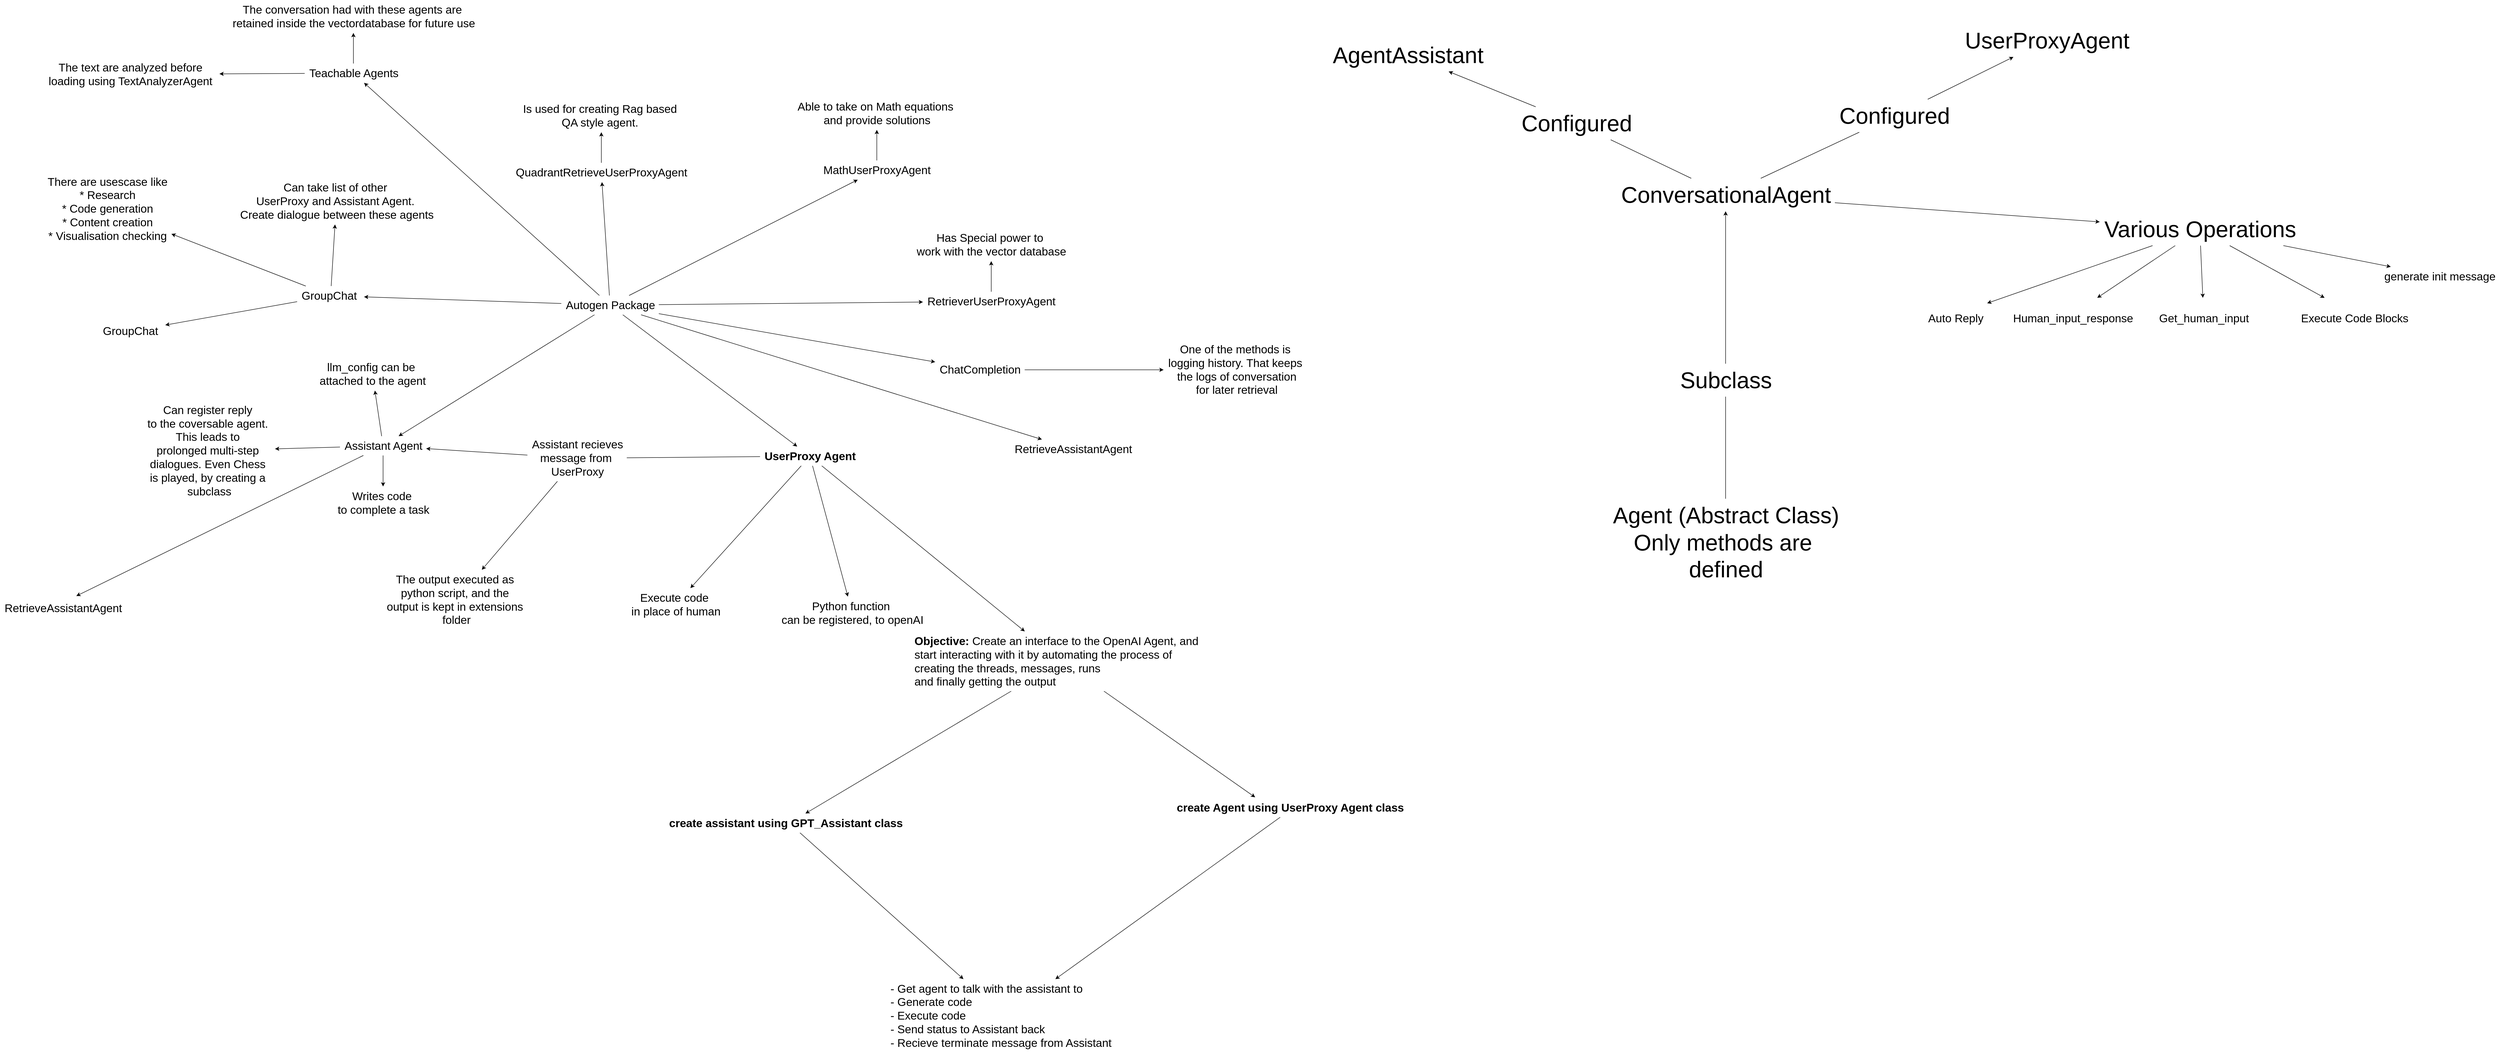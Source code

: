 <mxfile>
    <diagram id="QYajzTewMzwTbSUMhWZi" name="Page-1">
        <mxGraphModel dx="3960" dy="1896" grid="0" gridSize="10" guides="1" tooltips="1" connect="1" arrows="1" fold="1" page="0" pageScale="1" pageWidth="827" pageHeight="1169" math="0" shadow="0">
            <root>
                <mxCell id="0"/>
                <mxCell id="1" parent="0"/>
                <mxCell id="4" value="" style="edgeStyle=none;html=1;fontSize=24;" parent="1" source="2" target="3" edge="1">
                    <mxGeometry relative="1" as="geometry"/>
                </mxCell>
                <mxCell id="6" style="edgeStyle=none;html=1;fontSize=24;" parent="1" source="2" target="5" edge="1">
                    <mxGeometry relative="1" as="geometry"/>
                </mxCell>
                <mxCell id="24" value="" style="edgeStyle=none;html=1;fontSize=24;" parent="1" source="2" target="23" edge="1">
                    <mxGeometry relative="1" as="geometry"/>
                </mxCell>
                <mxCell id="28" value="" style="edgeStyle=none;html=1;fontSize=24;" parent="1" source="2" target="27" edge="1">
                    <mxGeometry relative="1" as="geometry"/>
                </mxCell>
                <mxCell id="36" value="" style="edgeStyle=none;html=1;fontSize=24;" parent="1" source="2" target="35" edge="1">
                    <mxGeometry relative="1" as="geometry"/>
                </mxCell>
                <mxCell id="40" value="" style="edgeStyle=none;html=1;" parent="1" source="2" target="39" edge="1">
                    <mxGeometry relative="1" as="geometry"/>
                </mxCell>
                <mxCell id="44" value="" style="edgeStyle=none;html=1;" parent="1" source="2" target="43" edge="1">
                    <mxGeometry relative="1" as="geometry"/>
                </mxCell>
                <mxCell id="52" value="" style="edgeStyle=none;html=1;" parent="1" source="2" target="51" edge="1">
                    <mxGeometry relative="1" as="geometry"/>
                </mxCell>
                <mxCell id="92" style="edgeStyle=none;html=1;" edge="1" parent="1" source="2" target="93">
                    <mxGeometry relative="1" as="geometry">
                        <mxPoint x="1260.667" y="386.682" as="targetPoint"/>
                    </mxGeometry>
                </mxCell>
                <mxCell id="2" value="&lt;font style=&quot;font-size: 24px;&quot;&gt;Autogen Package&lt;/font&gt;" style="text;html=1;align=center;verticalAlign=middle;resizable=0;points=[];autosize=1;strokeColor=none;fillColor=none;" parent="1" vertex="1">
                    <mxGeometry x="298" y="72" width="207" height="41" as="geometry"/>
                </mxCell>
                <mxCell id="10" value="" style="edgeStyle=none;html=1;fontSize=24;" parent="1" source="3" target="9" edge="1">
                    <mxGeometry relative="1" as="geometry"/>
                </mxCell>
                <mxCell id="17" value="" style="edgeStyle=none;html=1;fontSize=24;" parent="1" source="3" target="16" edge="1">
                    <mxGeometry relative="1" as="geometry"/>
                </mxCell>
                <mxCell id="20" value="" style="edgeStyle=none;html=1;fontSize=24;" parent="1" source="5" target="18" edge="1">
                    <mxGeometry relative="1" as="geometry"/>
                </mxCell>
                <mxCell id="22" style="edgeStyle=none;html=1;fontSize=24;" parent="1" source="3" target="21" edge="1">
                    <mxGeometry relative="1" as="geometry"/>
                </mxCell>
                <mxCell id="47" style="edgeStyle=none;html=1;entryX=0.607;entryY=-0.129;entryDx=0;entryDy=0;entryPerimeter=0;" parent="1" source="3" target="48" edge="1">
                    <mxGeometry relative="1" as="geometry">
                        <mxPoint x="-488.714" y="713.857" as="targetPoint"/>
                    </mxGeometry>
                </mxCell>
                <mxCell id="3" value="Assistant Agent" style="text;html=1;align=center;verticalAlign=middle;resizable=0;points=[];autosize=1;strokeColor=none;fillColor=none;fontSize=24;" parent="1" vertex="1">
                    <mxGeometry x="-172" y="371" width="183" height="41" as="geometry"/>
                </mxCell>
                <mxCell id="8" value="" style="edgeStyle=none;html=1;fontSize=24;" parent="1" source="5" target="7" edge="1">
                    <mxGeometry relative="1" as="geometry"/>
                </mxCell>
                <mxCell id="11" style="edgeStyle=none;html=1;fontSize=24;startArrow=none;" parent="1" source="12" target="3" edge="1">
                    <mxGeometry relative="1" as="geometry"/>
                </mxCell>
                <mxCell id="84" value="" style="edgeStyle=none;html=1;" edge="1" parent="1" source="5" target="83">
                    <mxGeometry relative="1" as="geometry"/>
                </mxCell>
                <mxCell id="5" value="UserProxy Agent&lt;br&gt;" style="text;html=1;align=center;verticalAlign=middle;resizable=0;points=[];autosize=1;strokeColor=none;fillColor=none;fontSize=24;fontStyle=1" parent="1" vertex="1">
                    <mxGeometry x="720" y="393" width="212" height="41" as="geometry"/>
                </mxCell>
                <mxCell id="7" value="Execute code&amp;nbsp;&lt;br&gt;in place of human" style="text;html=1;align=center;verticalAlign=middle;resizable=0;points=[];autosize=1;strokeColor=none;fillColor=none;fontSize=24;" parent="1" vertex="1">
                    <mxGeometry x="437" y="694" width="207" height="70" as="geometry"/>
                </mxCell>
                <mxCell id="9" value="Writes code&amp;nbsp;&lt;br&gt;to complete a task" style="text;html=1;align=center;verticalAlign=middle;resizable=0;points=[];autosize=1;strokeColor=none;fillColor=none;fontSize=24;" parent="1" vertex="1">
                    <mxGeometry x="-187" y="478" width="213" height="70" as="geometry"/>
                </mxCell>
                <mxCell id="13" value="" style="edgeStyle=none;html=1;fontSize=24;endArrow=none;" parent="1" source="5" target="12" edge="1">
                    <mxGeometry relative="1" as="geometry">
                        <mxPoint x="640" y="196.514" as="sourcePoint"/>
                        <mxPoint x="128" y="191.412" as="targetPoint"/>
                    </mxGeometry>
                </mxCell>
                <mxCell id="15" value="" style="edgeStyle=none;html=1;fontSize=24;" parent="1" source="12" target="14" edge="1">
                    <mxGeometry relative="1" as="geometry"/>
                </mxCell>
                <mxCell id="12" value="Assistant recieves&lt;br&gt;message from&amp;nbsp;&lt;br&gt;UserProxy" style="text;html=1;align=center;verticalAlign=middle;resizable=0;points=[];autosize=1;strokeColor=none;fillColor=none;fontSize=24;" parent="1" vertex="1">
                    <mxGeometry x="226" y="369" width="211" height="98" as="geometry"/>
                </mxCell>
                <mxCell id="14" value="The output executed as&amp;nbsp;&lt;br&gt;python script, and the&amp;nbsp;&lt;br&gt;output is kept in extensions&amp;nbsp;&lt;br&gt;folder" style="text;html=1;align=center;verticalAlign=middle;resizable=0;points=[];autosize=1;strokeColor=none;fillColor=none;fontSize=24;" parent="1" vertex="1">
                    <mxGeometry x="-82" y="655" width="314" height="127" as="geometry"/>
                </mxCell>
                <mxCell id="16" value="Can register reply&amp;nbsp;&lt;br&gt;to the coversable agent.&amp;nbsp;&lt;br&gt;This leads to&amp;nbsp;&lt;br&gt;prolonged multi-step&amp;nbsp;&lt;br&gt;dialogues. Even Chess&amp;nbsp;&lt;br&gt;is played, by creating a&amp;nbsp;&lt;br&gt;subclass" style="text;html=1;align=center;verticalAlign=middle;resizable=0;points=[];autosize=1;strokeColor=none;fillColor=none;fontSize=24;" parent="1" vertex="1">
                    <mxGeometry x="-591" y="295" width="281" height="214" as="geometry"/>
                </mxCell>
                <mxCell id="18" value="Python function&amp;nbsp;&lt;br&gt;can be registered, to openAI" style="text;html=1;align=center;verticalAlign=middle;resizable=0;points=[];autosize=1;strokeColor=none;fillColor=none;fontSize=24;" parent="1" vertex="1">
                    <mxGeometry x="756" y="712" width="320" height="70" as="geometry"/>
                </mxCell>
                <mxCell id="21" value="llm_config can be&amp;nbsp;&lt;br&gt;attached to the agent" style="text;html=1;align=center;verticalAlign=middle;resizable=0;points=[];autosize=1;strokeColor=none;fillColor=none;fontSize=24;" parent="1" vertex="1">
                    <mxGeometry x="-225" y="204" width="244" height="70" as="geometry"/>
                </mxCell>
                <mxCell id="26" value="" style="edgeStyle=none;html=1;fontSize=24;" parent="1" source="23" target="25" edge="1">
                    <mxGeometry relative="1" as="geometry"/>
                </mxCell>
                <mxCell id="23" value="&lt;font style=&quot;font-size: 24px;&quot;&gt;RetrieverUserProxyAgent&lt;br&gt;&lt;/font&gt;" style="text;html=1;align=center;verticalAlign=middle;resizable=0;points=[];autosize=1;strokeColor=none;fillColor=none;fontSize=24;" parent="1" vertex="1">
                    <mxGeometry x="1066" y="64" width="290" height="41" as="geometry"/>
                </mxCell>
                <mxCell id="25" value="&lt;font style=&quot;font-size: 24px;&quot;&gt;Has Special power to&amp;nbsp;&lt;br&gt;work with the vector database&lt;br&gt;&lt;/font&gt;" style="text;html=1;align=center;verticalAlign=middle;resizable=0;points=[];autosize=1;strokeColor=none;fillColor=none;fontSize=24;" parent="1" vertex="1">
                    <mxGeometry x="1043" y="-71" width="336" height="70" as="geometry"/>
                </mxCell>
                <mxCell id="30" value="" style="edgeStyle=none;html=1;fontSize=24;" parent="1" source="27" target="29" edge="1">
                    <mxGeometry relative="1" as="geometry"/>
                </mxCell>
                <mxCell id="32" value="" style="edgeStyle=none;html=1;fontSize=24;" parent="1" source="27" target="31" edge="1">
                    <mxGeometry relative="1" as="geometry"/>
                </mxCell>
                <mxCell id="34" value="" style="edgeStyle=none;html=1;fontSize=24;" parent="1" source="27" target="33" edge="1">
                    <mxGeometry relative="1" as="geometry"/>
                </mxCell>
                <mxCell id="27" value="&lt;font style=&quot;font-size: 24px;&quot;&gt;GroupChat&amp;nbsp;&lt;/font&gt;" style="text;html=1;align=center;verticalAlign=middle;resizable=0;points=[];autosize=1;strokeColor=none;fillColor=none;fontSize=24;" parent="1" vertex="1">
                    <mxGeometry x="-263" y="52" width="142" height="41" as="geometry"/>
                </mxCell>
                <mxCell id="29" value="&lt;font style=&quot;font-size: 24px;&quot;&gt;Can take list of other&amp;nbsp;&lt;br&gt;UserProxy and Assistant Agent.&amp;nbsp;&lt;br&gt;Create dialogue between these agents&lt;br&gt;&lt;/font&gt;" style="text;html=1;align=center;verticalAlign=middle;resizable=0;points=[];autosize=1;strokeColor=none;fillColor=none;fontSize=24;" parent="1" vertex="1">
                    <mxGeometry x="-394" y="-177" width="429" height="98" as="geometry"/>
                </mxCell>
                <mxCell id="31" value="&lt;font style=&quot;font-size: 24px;&quot;&gt;There are usescase like&lt;br&gt;* Research&lt;br&gt;* Code generation&lt;br&gt;* Content creation&lt;br&gt;* Visualisation checking&lt;br&gt;&lt;/font&gt;" style="text;html=1;align=center;verticalAlign=middle;resizable=0;points=[];autosize=1;strokeColor=none;fillColor=none;fontSize=24;" parent="1" vertex="1">
                    <mxGeometry x="-803" y="-190" width="273" height="156" as="geometry"/>
                </mxCell>
                <mxCell id="33" value="&lt;font style=&quot;font-size: 24px;&quot;&gt;GroupChat&amp;nbsp;&lt;/font&gt;" style="text;html=1;align=center;verticalAlign=middle;resizable=0;points=[];autosize=1;strokeColor=none;fillColor=none;fontSize=24;" parent="1" vertex="1">
                    <mxGeometry x="-685" y="127" width="142" height="41" as="geometry"/>
                </mxCell>
                <mxCell id="38" value="" style="edgeStyle=none;html=1;fontSize=24;" parent="1" source="35" target="37" edge="1">
                    <mxGeometry relative="1" as="geometry"/>
                </mxCell>
                <mxCell id="35" value="&lt;font style=&quot;font-size: 24px;&quot;&gt;ChatCompletion&lt;/font&gt;" style="text;html=1;align=center;verticalAlign=middle;resizable=0;points=[];autosize=1;strokeColor=none;fillColor=none;fontSize=24;" parent="1" vertex="1">
                    <mxGeometry x="1092" y="209.5" width="190" height="41" as="geometry"/>
                </mxCell>
                <mxCell id="37" value="One of the methods is&amp;nbsp;&lt;br&gt;logging history. That keeps&amp;nbsp;&lt;br&gt;the logs of conversation&lt;br&gt;for later retrieval" style="text;html=1;align=center;verticalAlign=middle;resizable=0;points=[];autosize=1;strokeColor=none;fillColor=none;fontSize=24;" parent="1" vertex="1">
                    <mxGeometry x="1577" y="166.5" width="309" height="127" as="geometry"/>
                </mxCell>
                <mxCell id="42" value="" style="edgeStyle=none;html=1;" parent="1" source="39" target="41" edge="1">
                    <mxGeometry relative="1" as="geometry"/>
                </mxCell>
                <mxCell id="39" value="&lt;font style=&quot;font-size: 24px;&quot;&gt;MathUserProxyAgent&lt;/font&gt;" style="text;html=1;align=center;verticalAlign=middle;resizable=0;points=[];autosize=1;strokeColor=none;fillColor=none;" parent="1" vertex="1">
                    <mxGeometry x="845" y="-215" width="246" height="41" as="geometry"/>
                </mxCell>
                <mxCell id="41" value="&lt;font style=&quot;font-size: 24px;&quot;&gt;Able to take on Math equations&amp;nbsp;&lt;br&gt;and provide solutions&lt;br&gt;&lt;/font&gt;" style="text;html=1;align=center;verticalAlign=middle;resizable=0;points=[];autosize=1;strokeColor=none;fillColor=none;" parent="1" vertex="1">
                    <mxGeometry x="790" y="-350" width="356" height="70" as="geometry"/>
                </mxCell>
                <mxCell id="46" value="" style="edgeStyle=none;html=1;" parent="1" source="43" target="45" edge="1">
                    <mxGeometry relative="1" as="geometry"/>
                </mxCell>
                <mxCell id="43" value="&lt;font style=&quot;font-size: 24px;&quot;&gt;QuadrantRetrieveUserProxyAgent&lt;/font&gt;" style="text;html=1;align=center;verticalAlign=middle;resizable=0;points=[];autosize=1;strokeColor=none;fillColor=none;" parent="1" vertex="1">
                    <mxGeometry x="192" y="-210" width="382" height="41" as="geometry"/>
                </mxCell>
                <mxCell id="45" value="&lt;span style=&quot;font-size: 24px;&quot;&gt;Is used for creating Rag based&amp;nbsp;&lt;br&gt;QA style agent.&amp;nbsp;&lt;br&gt;&lt;/span&gt;" style="text;html=1;align=center;verticalAlign=middle;resizable=0;points=[];autosize=1;strokeColor=none;fillColor=none;" parent="1" vertex="1">
                    <mxGeometry x="207" y="-345" width="352" height="70" as="geometry"/>
                </mxCell>
                <mxCell id="48" value="RetrieveAssistantAgent" style="text;html=1;align=center;verticalAlign=middle;resizable=0;points=[];autosize=1;strokeColor=none;fillColor=none;fontSize=24;" parent="1" vertex="1">
                    <mxGeometry x="-894" y="716" width="267" height="41" as="geometry"/>
                </mxCell>
                <mxCell id="54" value="" style="edgeStyle=none;html=1;" parent="1" source="51" target="53" edge="1">
                    <mxGeometry relative="1" as="geometry"/>
                </mxCell>
                <mxCell id="56" value="" style="edgeStyle=none;html=1;" parent="1" source="51" target="55" edge="1">
                    <mxGeometry relative="1" as="geometry"/>
                </mxCell>
                <mxCell id="51" value="&lt;font style=&quot;font-size: 24px;&quot;&gt;Teachable Agents&lt;/font&gt;" style="text;html=1;align=center;verticalAlign=middle;resizable=0;points=[];autosize=1;strokeColor=none;fillColor=none;" parent="1" vertex="1">
                    <mxGeometry x="-247" y="-421" width="207" height="41" as="geometry"/>
                </mxCell>
                <mxCell id="53" value="&lt;font style=&quot;font-size: 24px;&quot;&gt;The conversation had with these agents are&amp;nbsp;&lt;br&gt;retained inside the vectordatabase for future use&lt;br&gt;&lt;/font&gt;" style="text;html=1;align=center;verticalAlign=middle;resizable=0;points=[];autosize=1;strokeColor=none;fillColor=none;" parent="1" vertex="1">
                    <mxGeometry x="-410" y="-556" width="533" height="70" as="geometry"/>
                </mxCell>
                <mxCell id="55" value="&lt;font style=&quot;font-size: 24px;&quot;&gt;The text are analyzed before&amp;nbsp;&lt;br&gt;loading using TextAnalyzerAgent&amp;nbsp;&lt;/font&gt;" style="text;html=1;align=center;verticalAlign=middle;resizable=0;points=[];autosize=1;strokeColor=none;fillColor=none;" parent="1" vertex="1">
                    <mxGeometry x="-800" y="-433" width="372" height="70" as="geometry"/>
                </mxCell>
                <mxCell id="59" value="" style="edgeStyle=none;html=1;fontSize=48;startArrow=none;" parent="1" source="60" target="58" edge="1">
                    <mxGeometry relative="1" as="geometry"/>
                </mxCell>
                <mxCell id="57" value="&lt;font style=&quot;font-size: 48px;&quot;&gt;Agent (Abstract Class)&lt;br&gt;Only methods are&amp;nbsp;&lt;br&gt;defined&lt;br&gt;&lt;/font&gt;" style="text;html=1;align=center;verticalAlign=middle;resizable=0;points=[];autosize=1;strokeColor=none;fillColor=none;" parent="1" vertex="1">
                    <mxGeometry x="2521.5" y="504" width="498" height="185" as="geometry"/>
                </mxCell>
                <mxCell id="63" value="" style="edgeStyle=none;html=1;fontSize=48;startArrow=none;" parent="1" source="69" target="62" edge="1">
                    <mxGeometry relative="1" as="geometry"/>
                </mxCell>
                <mxCell id="65" value="" style="edgeStyle=none;html=1;fontSize=48;startArrow=none;" parent="1" source="66" target="64" edge="1">
                    <mxGeometry relative="1" as="geometry"/>
                </mxCell>
                <mxCell id="72" value="" style="edgeStyle=none;html=1;fontSize=48;" parent="1" source="58" target="71" edge="1">
                    <mxGeometry relative="1" as="geometry"/>
                </mxCell>
                <mxCell id="58" value="&lt;font style=&quot;font-size: 48px;&quot;&gt;ConversationalAgent&lt;/font&gt;" style="text;html=1;align=center;verticalAlign=middle;resizable=0;points=[];autosize=1;strokeColor=none;fillColor=none;fontSize=48;" parent="1" vertex="1">
                    <mxGeometry x="2538.5" y="-177" width="464" height="70" as="geometry"/>
                </mxCell>
                <mxCell id="61" value="" style="edgeStyle=none;html=1;fontSize=48;endArrow=none;" parent="1" source="57" target="60" edge="1">
                    <mxGeometry relative="1" as="geometry">
                        <mxPoint x="2771.661" y="166" as="sourcePoint"/>
                        <mxPoint x="2766.507" y="-190" as="targetPoint"/>
                    </mxGeometry>
                </mxCell>
                <mxCell id="60" value="Subclass" style="text;html=1;align=center;verticalAlign=middle;resizable=0;points=[];autosize=1;strokeColor=none;fillColor=none;fontSize=48;" parent="1" vertex="1">
                    <mxGeometry x="2664" y="217" width="213" height="70" as="geometry"/>
                </mxCell>
                <mxCell id="62" value="&lt;font style=&quot;font-size: 48px;&quot;&gt;AgentAssistant&lt;/font&gt;" style="text;html=1;align=center;verticalAlign=middle;resizable=0;points=[];autosize=1;strokeColor=none;fillColor=none;fontSize=48;" parent="1" vertex="1">
                    <mxGeometry x="1927" y="-474" width="338" height="70" as="geometry"/>
                </mxCell>
                <mxCell id="64" value="&lt;font style=&quot;font-size: 48px;&quot;&gt;UserProxyAgent&lt;/font&gt;" style="text;html=1;align=center;verticalAlign=middle;resizable=0;points=[];autosize=1;strokeColor=none;fillColor=none;fontSize=48;" parent="1" vertex="1">
                    <mxGeometry x="3269" y="-505" width="367" height="70" as="geometry"/>
                </mxCell>
                <mxCell id="67" value="" style="edgeStyle=none;html=1;fontSize=48;endArrow=none;" parent="1" source="58" target="66" edge="1">
                    <mxGeometry relative="1" as="geometry">
                        <mxPoint x="2843.274" y="-177" as="sourcePoint"/>
                        <mxPoint x="3379.726" y="-435" as="targetPoint"/>
                    </mxGeometry>
                </mxCell>
                <mxCell id="66" value="Configured" style="text;html=1;align=center;verticalAlign=middle;resizable=0;points=[];autosize=1;strokeColor=none;fillColor=none;fontSize=48;" parent="1" vertex="1">
                    <mxGeometry x="3002.5" y="-345" width="253" height="70" as="geometry"/>
                </mxCell>
                <mxCell id="70" value="" style="edgeStyle=none;html=1;fontSize=48;endArrow=none;" parent="1" source="58" target="69" edge="1">
                    <mxGeometry relative="1" as="geometry">
                        <mxPoint x="2691.013" y="-177" as="sourcePoint"/>
                        <mxPoint x="2175.487" y="-404" as="targetPoint"/>
                    </mxGeometry>
                </mxCell>
                <mxCell id="69" value="Configured" style="text;html=1;align=center;verticalAlign=middle;resizable=0;points=[];autosize=1;strokeColor=none;fillColor=none;fontSize=48;" parent="1" vertex="1">
                    <mxGeometry x="2327" y="-329" width="253" height="70" as="geometry"/>
                </mxCell>
                <mxCell id="74" value="" style="edgeStyle=none;html=1;fontSize=48;" parent="1" source="71" target="73" edge="1">
                    <mxGeometry relative="1" as="geometry"/>
                </mxCell>
                <mxCell id="78" style="edgeStyle=none;html=1;fontSize=24;" parent="1" source="71" target="75" edge="1">
                    <mxGeometry relative="1" as="geometry"/>
                </mxCell>
                <mxCell id="79" style="edgeStyle=none;html=1;fontSize=24;" parent="1" source="71" target="76" edge="1">
                    <mxGeometry relative="1" as="geometry"/>
                </mxCell>
                <mxCell id="80" style="edgeStyle=none;html=1;fontSize=24;" parent="1" source="71" target="77" edge="1">
                    <mxGeometry relative="1" as="geometry"/>
                </mxCell>
                <mxCell id="82" value="" style="edgeStyle=none;html=1;fontSize=24;" parent="1" source="71" target="81" edge="1">
                    <mxGeometry relative="1" as="geometry"/>
                </mxCell>
                <mxCell id="71" value="&lt;font style=&quot;font-size: 48px;&quot;&gt;Various Operations&lt;/font&gt;" style="text;html=1;align=center;verticalAlign=middle;resizable=0;points=[];autosize=1;strokeColor=none;fillColor=none;fontSize=48;" parent="1" vertex="1">
                    <mxGeometry x="3565" y="-104" width="425" height="70" as="geometry"/>
                </mxCell>
                <mxCell id="73" value="&lt;font style=&quot;font-size: 24px;&quot;&gt;Auto Reply&lt;/font&gt;" style="text;html=1;align=center;verticalAlign=middle;resizable=0;points=[];autosize=1;strokeColor=none;fillColor=none;fontSize=48;" parent="1" vertex="1">
                    <mxGeometry x="3191" y="77" width="135" height="70" as="geometry"/>
                </mxCell>
                <mxCell id="75" value="&lt;font style=&quot;font-size: 24px;&quot;&gt;Human_input_response&lt;/font&gt;" style="text;html=1;align=center;verticalAlign=middle;resizable=0;points=[];autosize=1;strokeColor=none;fillColor=none;fontSize=48;" parent="1" vertex="1">
                    <mxGeometry x="3371" y="77" width="273" height="70" as="geometry"/>
                </mxCell>
                <mxCell id="76" value="&lt;font style=&quot;font-size: 24px;&quot;&gt;Get_human_input&lt;/font&gt;" style="text;html=1;align=center;verticalAlign=middle;resizable=0;points=[];autosize=1;strokeColor=none;fillColor=none;fontSize=48;" parent="1" vertex="1">
                    <mxGeometry x="3681" y="77" width="209" height="70" as="geometry"/>
                </mxCell>
                <mxCell id="77" value="&lt;font style=&quot;font-size: 24px;&quot;&gt;Execute Code Blocks&lt;/font&gt;" style="text;html=1;align=center;verticalAlign=middle;resizable=0;points=[];autosize=1;strokeColor=none;fillColor=none;fontSize=48;" parent="1" vertex="1">
                    <mxGeometry x="3983" y="77" width="246" height="70" as="geometry"/>
                </mxCell>
                <mxCell id="81" value="&lt;font style=&quot;font-size: 24px;&quot;&gt;generate init message&lt;/font&gt;" style="text;html=1;align=center;verticalAlign=middle;resizable=0;points=[];autosize=1;strokeColor=none;fillColor=none;fontSize=24;" parent="1" vertex="1">
                    <mxGeometry x="4160" y="11" width="254" height="41" as="geometry"/>
                </mxCell>
                <mxCell id="86" value="" style="edgeStyle=none;html=1;" edge="1" parent="1" source="83" target="85">
                    <mxGeometry relative="1" as="geometry"/>
                </mxCell>
                <mxCell id="88" style="edgeStyle=none;html=1;entryX=0.337;entryY=-0.035;entryDx=0;entryDy=0;entryPerimeter=0;" edge="1" parent="1" source="83" target="87">
                    <mxGeometry relative="1" as="geometry"/>
                </mxCell>
                <mxCell id="83" value="&lt;b&gt;Objective: &lt;/b&gt;Create an interface to the OpenAI Agent, and&amp;nbsp;&lt;br&gt;start interacting with it by automating the process of&amp;nbsp;&lt;br&gt;creating the threads, messages, runs&amp;nbsp;&lt;br&gt;and finally getting the output" style="text;html=1;align=left;verticalAlign=middle;resizable=0;points=[];autosize=1;strokeColor=none;fillColor=none;fontSize=24;" vertex="1" parent="1">
                    <mxGeometry x="1046" y="786" width="628" height="127" as="geometry"/>
                </mxCell>
                <mxCell id="91" style="edgeStyle=none;html=1;" edge="1" parent="1" source="85" target="89">
                    <mxGeometry relative="1" as="geometry"/>
                </mxCell>
                <mxCell id="85" value="&lt;b&gt;create assistant using GPT_Assistant class&lt;/b&gt;" style="text;html=1;align=left;verticalAlign=middle;resizable=0;points=[];autosize=1;strokeColor=none;fillColor=none;fontSize=24;" vertex="1" parent="1">
                    <mxGeometry x="525" y="1173" width="514" height="41" as="geometry"/>
                </mxCell>
                <mxCell id="90" style="edgeStyle=none;html=1;" edge="1" parent="1" source="87" target="89">
                    <mxGeometry relative="1" as="geometry"/>
                </mxCell>
                <mxCell id="87" value="&lt;b&gt;create Agent using UserProxy Agent class&lt;/b&gt;" style="text;html=1;align=left;verticalAlign=middle;resizable=0;points=[];autosize=1;strokeColor=none;fillColor=none;fontSize=24;" vertex="1" parent="1">
                    <mxGeometry x="1603" y="1140" width="500" height="41" as="geometry"/>
                </mxCell>
                <mxCell id="89" value="- Get agent to talk with the assistant to &lt;br&gt;- Generate code&lt;br&gt;- Execute code&lt;br&gt;- Send status to Assistant back&lt;br&gt;- Recieve terminate message from Assistant&lt;br&gt;" style="text;html=1;align=left;verticalAlign=middle;resizable=0;points=[];autosize=1;strokeColor=none;fillColor=none;fontSize=24;" vertex="1" parent="1">
                    <mxGeometry x="995" y="1525" width="488" height="156" as="geometry"/>
                </mxCell>
                <mxCell id="93" value="RetrieveAssistantAgent" style="text;html=1;align=center;verticalAlign=middle;resizable=0;points=[];autosize=1;strokeColor=none;fillColor=none;fontSize=24;" vertex="1" parent="1">
                    <mxGeometry x="1251" y="378" width="267" height="41" as="geometry"/>
                </mxCell>
            </root>
        </mxGraphModel>
    </diagram>
</mxfile>